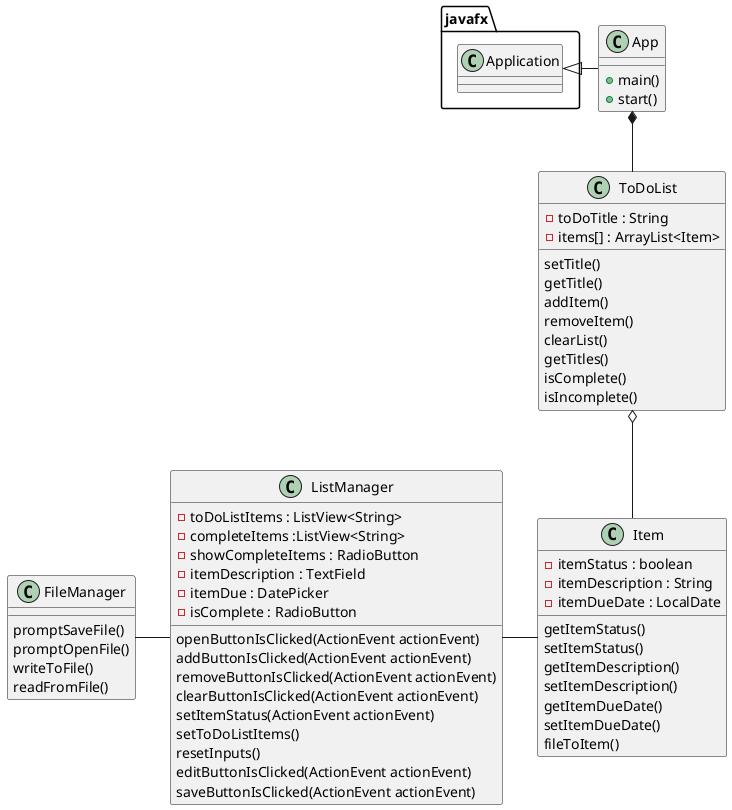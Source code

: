 @startuml
'https://plantuml.com/class-diagram

class App {
+ main()
+ start()
}

class ToDoList {
- toDoTitle : String
- items[] : ArrayList<Item>

setTitle()
getTitle()
addItem()
removeItem()
clearList()
getTitles()
isComplete()
isIncomplete()
}

class Item {
- itemStatus : boolean
- itemDescription : String
- itemDueDate : LocalDate

getItemStatus()
setItemStatus()
getItemDescription()
setItemDescription()
getItemDueDate()
setItemDueDate()
fileToItem()
}

class ListManager {
- toDoListItems : ListView<String>
- completeItems :ListView<String>
- showCompleteItems : RadioButton
- itemDescription : TextField
- itemDue : DatePicker
- isComplete : RadioButton

openButtonIsClicked(ActionEvent actionEvent)
addButtonIsClicked(ActionEvent actionEvent)
removeButtonIsClicked(ActionEvent actionEvent)
clearButtonIsClicked(ActionEvent actionEvent)
setItemStatus(ActionEvent actionEvent)
setToDoListItems()
resetInputs()
editButtonIsClicked(ActionEvent actionEvent)
saveButtonIsClicked(ActionEvent actionEvent)
}

class FileManager{
promptSaveFile()
promptOpenFile()
writeToFile()
readFromFile()
}


javafx.Application <|- App
App *-- ToDoList
ToDoList o-- Item
ListManager - Item
FileManager - ListManager


@enduml